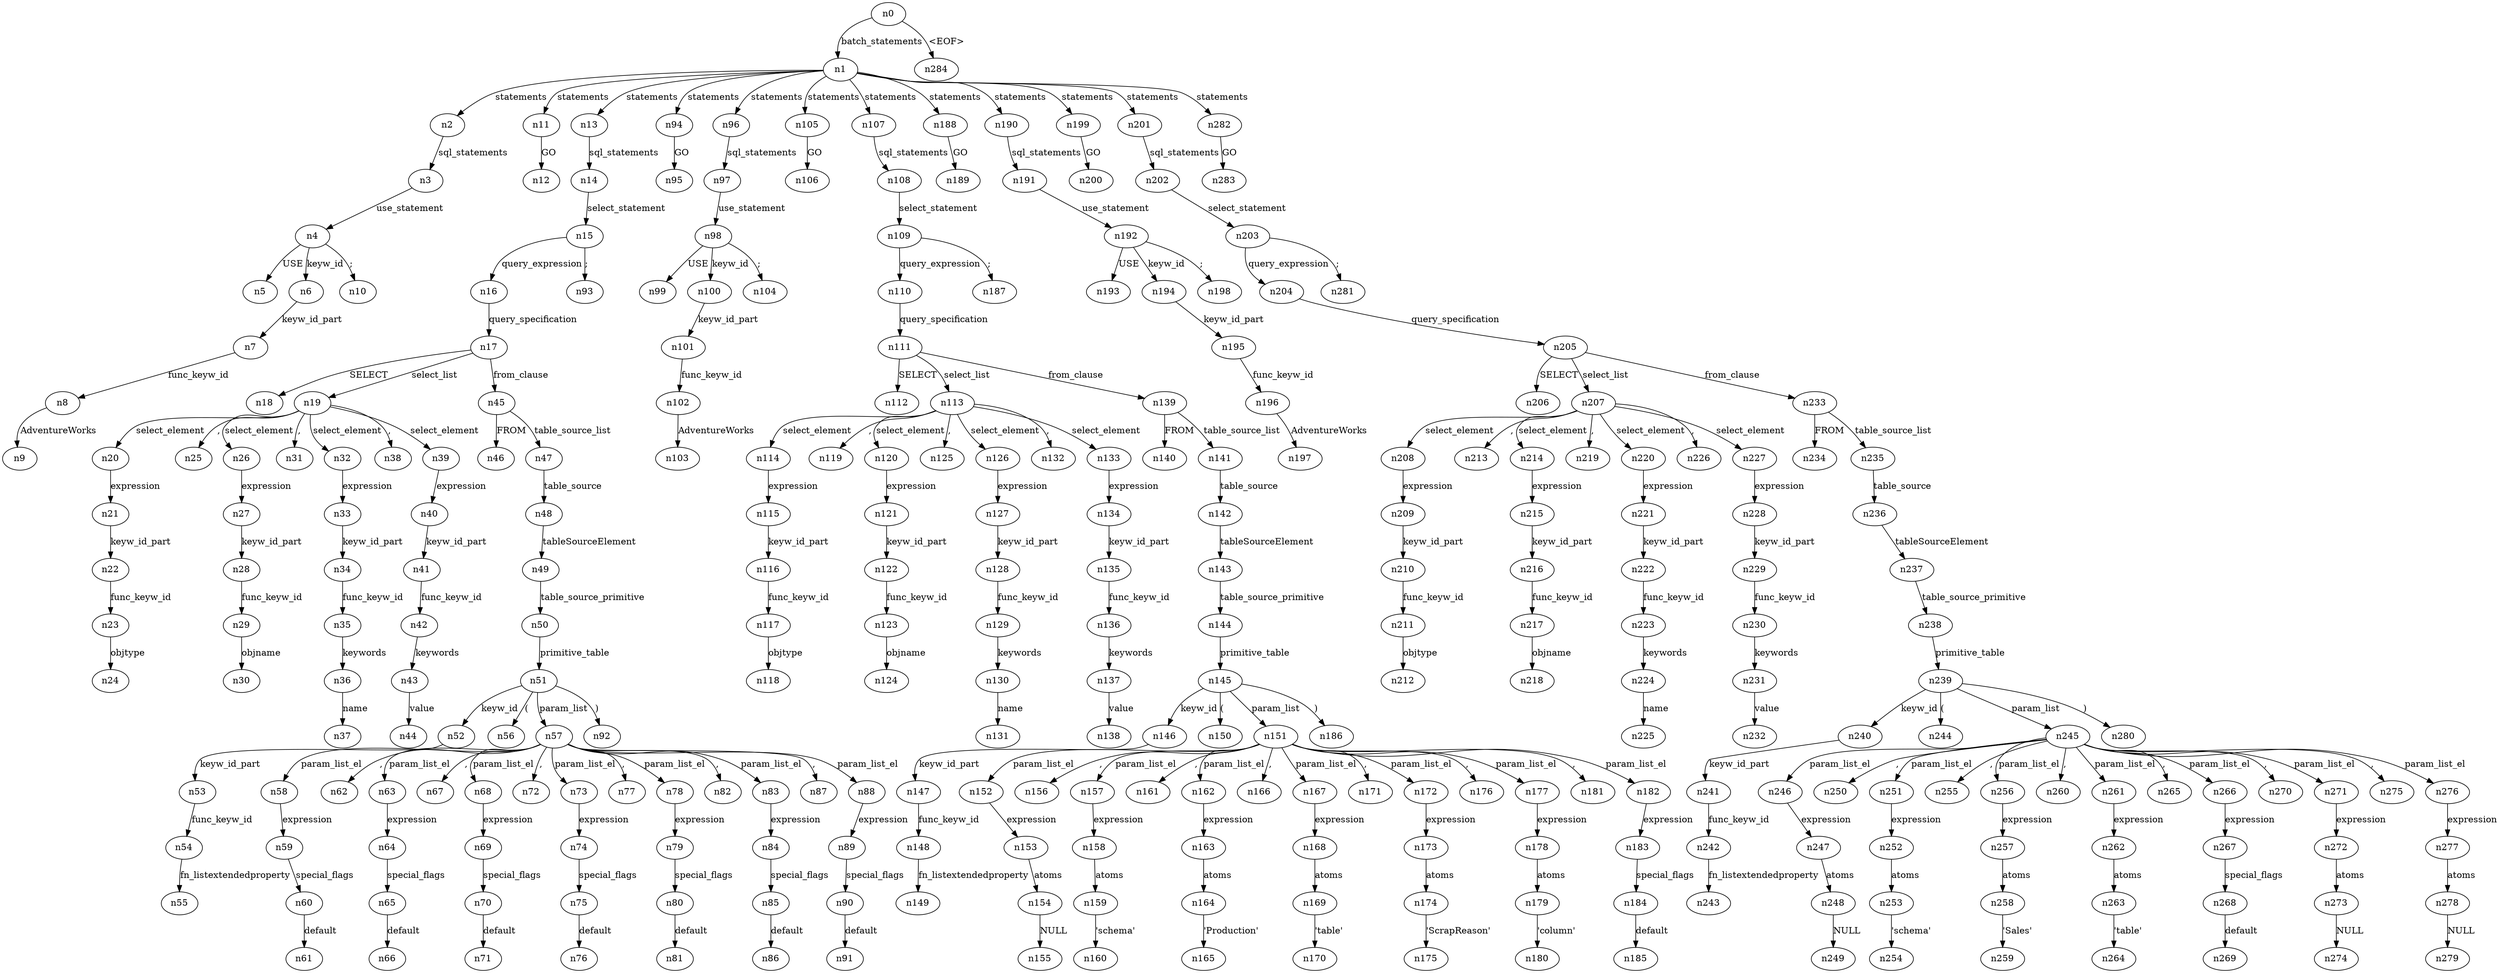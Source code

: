 digraph ParseTree {
  n0 -> n1 [label="batch_statements"];
  n1 -> n2 [label="statements"];
  n2 -> n3 [label="sql_statements"];
  n3 -> n4 [label="use_statement"];
  n4 -> n5 [label="USE"];
  n4 -> n6 [label="keyw_id"];
  n6 -> n7 [label="keyw_id_part"];
  n7 -> n8 [label="func_keyw_id"];
  n8 -> n9 [label="AdventureWorks"];
  n4 -> n10 [label=";"];
  n1 -> n11 [label="statements"];
  n11 -> n12 [label="GO"];
  n1 -> n13 [label="statements"];
  n13 -> n14 [label="sql_statements"];
  n14 -> n15 [label="select_statement"];
  n15 -> n16 [label="query_expression"];
  n16 -> n17 [label="query_specification"];
  n17 -> n18 [label="SELECT"];
  n17 -> n19 [label="select_list"];
  n19 -> n20 [label="select_element"];
  n20 -> n21 [label="expression"];
  n21 -> n22 [label="keyw_id_part"];
  n22 -> n23 [label="func_keyw_id"];
  n23 -> n24 [label="objtype"];
  n19 -> n25 [label=","];
  n19 -> n26 [label="select_element"];
  n26 -> n27 [label="expression"];
  n27 -> n28 [label="keyw_id_part"];
  n28 -> n29 [label="func_keyw_id"];
  n29 -> n30 [label="objname"];
  n19 -> n31 [label=","];
  n19 -> n32 [label="select_element"];
  n32 -> n33 [label="expression"];
  n33 -> n34 [label="keyw_id_part"];
  n34 -> n35 [label="func_keyw_id"];
  n35 -> n36 [label="keywords"];
  n36 -> n37 [label="name"];
  n19 -> n38 [label=","];
  n19 -> n39 [label="select_element"];
  n39 -> n40 [label="expression"];
  n40 -> n41 [label="keyw_id_part"];
  n41 -> n42 [label="func_keyw_id"];
  n42 -> n43 [label="keywords"];
  n43 -> n44 [label="value"];
  n17 -> n45 [label="from_clause"];
  n45 -> n46 [label="FROM"];
  n45 -> n47 [label="table_source_list"];
  n47 -> n48 [label="table_source"];
  n48 -> n49 [label="tableSourceElement"];
  n49 -> n50 [label="table_source_primitive"];
  n50 -> n51 [label="primitive_table"];
  n51 -> n52 [label="keyw_id"];
  n52 -> n53 [label="keyw_id_part"];
  n53 -> n54 [label="func_keyw_id"];
  n54 -> n55 [label="fn_listextendedproperty"];
  n51 -> n56 [label="("];
  n51 -> n57 [label="param_list"];
  n57 -> n58 [label="param_list_el"];
  n58 -> n59 [label="expression"];
  n59 -> n60 [label="special_flags"];
  n60 -> n61 [label="default"];
  n57 -> n62 [label=","];
  n57 -> n63 [label="param_list_el"];
  n63 -> n64 [label="expression"];
  n64 -> n65 [label="special_flags"];
  n65 -> n66 [label="default"];
  n57 -> n67 [label=","];
  n57 -> n68 [label="param_list_el"];
  n68 -> n69 [label="expression"];
  n69 -> n70 [label="special_flags"];
  n70 -> n71 [label="default"];
  n57 -> n72 [label=","];
  n57 -> n73 [label="param_list_el"];
  n73 -> n74 [label="expression"];
  n74 -> n75 [label="special_flags"];
  n75 -> n76 [label="default"];
  n57 -> n77 [label=","];
  n57 -> n78 [label="param_list_el"];
  n78 -> n79 [label="expression"];
  n79 -> n80 [label="special_flags"];
  n80 -> n81 [label="default"];
  n57 -> n82 [label=","];
  n57 -> n83 [label="param_list_el"];
  n83 -> n84 [label="expression"];
  n84 -> n85 [label="special_flags"];
  n85 -> n86 [label="default"];
  n57 -> n87 [label=","];
  n57 -> n88 [label="param_list_el"];
  n88 -> n89 [label="expression"];
  n89 -> n90 [label="special_flags"];
  n90 -> n91 [label="default"];
  n51 -> n92 [label=")"];
  n15 -> n93 [label=";"];
  n1 -> n94 [label="statements"];
  n94 -> n95 [label="GO"];
  n1 -> n96 [label="statements"];
  n96 -> n97 [label="sql_statements"];
  n97 -> n98 [label="use_statement"];
  n98 -> n99 [label="USE"];
  n98 -> n100 [label="keyw_id"];
  n100 -> n101 [label="keyw_id_part"];
  n101 -> n102 [label="func_keyw_id"];
  n102 -> n103 [label="AdventureWorks"];
  n98 -> n104 [label=";"];
  n1 -> n105 [label="statements"];
  n105 -> n106 [label="GO"];
  n1 -> n107 [label="statements"];
  n107 -> n108 [label="sql_statements"];
  n108 -> n109 [label="select_statement"];
  n109 -> n110 [label="query_expression"];
  n110 -> n111 [label="query_specification"];
  n111 -> n112 [label="SELECT"];
  n111 -> n113 [label="select_list"];
  n113 -> n114 [label="select_element"];
  n114 -> n115 [label="expression"];
  n115 -> n116 [label="keyw_id_part"];
  n116 -> n117 [label="func_keyw_id"];
  n117 -> n118 [label="objtype"];
  n113 -> n119 [label=","];
  n113 -> n120 [label="select_element"];
  n120 -> n121 [label="expression"];
  n121 -> n122 [label="keyw_id_part"];
  n122 -> n123 [label="func_keyw_id"];
  n123 -> n124 [label="objname"];
  n113 -> n125 [label=","];
  n113 -> n126 [label="select_element"];
  n126 -> n127 [label="expression"];
  n127 -> n128 [label="keyw_id_part"];
  n128 -> n129 [label="func_keyw_id"];
  n129 -> n130 [label="keywords"];
  n130 -> n131 [label="name"];
  n113 -> n132 [label=","];
  n113 -> n133 [label="select_element"];
  n133 -> n134 [label="expression"];
  n134 -> n135 [label="keyw_id_part"];
  n135 -> n136 [label="func_keyw_id"];
  n136 -> n137 [label="keywords"];
  n137 -> n138 [label="value"];
  n111 -> n139 [label="from_clause"];
  n139 -> n140 [label="FROM"];
  n139 -> n141 [label="table_source_list"];
  n141 -> n142 [label="table_source"];
  n142 -> n143 [label="tableSourceElement"];
  n143 -> n144 [label="table_source_primitive"];
  n144 -> n145 [label="primitive_table"];
  n145 -> n146 [label="keyw_id"];
  n146 -> n147 [label="keyw_id_part"];
  n147 -> n148 [label="func_keyw_id"];
  n148 -> n149 [label="fn_listextendedproperty"];
  n145 -> n150 [label="("];
  n145 -> n151 [label="param_list"];
  n151 -> n152 [label="param_list_el"];
  n152 -> n153 [label="expression"];
  n153 -> n154 [label="atoms"];
  n154 -> n155 [label="NULL"];
  n151 -> n156 [label=","];
  n151 -> n157 [label="param_list_el"];
  n157 -> n158 [label="expression"];
  n158 -> n159 [label="atoms"];
  n159 -> n160 [label="'schema'"];
  n151 -> n161 [label=","];
  n151 -> n162 [label="param_list_el"];
  n162 -> n163 [label="expression"];
  n163 -> n164 [label="atoms"];
  n164 -> n165 [label="'Production'"];
  n151 -> n166 [label=","];
  n151 -> n167 [label="param_list_el"];
  n167 -> n168 [label="expression"];
  n168 -> n169 [label="atoms"];
  n169 -> n170 [label="'table'"];
  n151 -> n171 [label=","];
  n151 -> n172 [label="param_list_el"];
  n172 -> n173 [label="expression"];
  n173 -> n174 [label="atoms"];
  n174 -> n175 [label="'ScrapReason'"];
  n151 -> n176 [label=","];
  n151 -> n177 [label="param_list_el"];
  n177 -> n178 [label="expression"];
  n178 -> n179 [label="atoms"];
  n179 -> n180 [label="'column'"];
  n151 -> n181 [label=","];
  n151 -> n182 [label="param_list_el"];
  n182 -> n183 [label="expression"];
  n183 -> n184 [label="special_flags"];
  n184 -> n185 [label="default"];
  n145 -> n186 [label=")"];
  n109 -> n187 [label=";"];
  n1 -> n188 [label="statements"];
  n188 -> n189 [label="GO"];
  n1 -> n190 [label="statements"];
  n190 -> n191 [label="sql_statements"];
  n191 -> n192 [label="use_statement"];
  n192 -> n193 [label="USE"];
  n192 -> n194 [label="keyw_id"];
  n194 -> n195 [label="keyw_id_part"];
  n195 -> n196 [label="func_keyw_id"];
  n196 -> n197 [label="AdventureWorks"];
  n192 -> n198 [label=";"];
  n1 -> n199 [label="statements"];
  n199 -> n200 [label="GO"];
  n1 -> n201 [label="statements"];
  n201 -> n202 [label="sql_statements"];
  n202 -> n203 [label="select_statement"];
  n203 -> n204 [label="query_expression"];
  n204 -> n205 [label="query_specification"];
  n205 -> n206 [label="SELECT"];
  n205 -> n207 [label="select_list"];
  n207 -> n208 [label="select_element"];
  n208 -> n209 [label="expression"];
  n209 -> n210 [label="keyw_id_part"];
  n210 -> n211 [label="func_keyw_id"];
  n211 -> n212 [label="objtype"];
  n207 -> n213 [label=","];
  n207 -> n214 [label="select_element"];
  n214 -> n215 [label="expression"];
  n215 -> n216 [label="keyw_id_part"];
  n216 -> n217 [label="func_keyw_id"];
  n217 -> n218 [label="objname"];
  n207 -> n219 [label=","];
  n207 -> n220 [label="select_element"];
  n220 -> n221 [label="expression"];
  n221 -> n222 [label="keyw_id_part"];
  n222 -> n223 [label="func_keyw_id"];
  n223 -> n224 [label="keywords"];
  n224 -> n225 [label="name"];
  n207 -> n226 [label=","];
  n207 -> n227 [label="select_element"];
  n227 -> n228 [label="expression"];
  n228 -> n229 [label="keyw_id_part"];
  n229 -> n230 [label="func_keyw_id"];
  n230 -> n231 [label="keywords"];
  n231 -> n232 [label="value"];
  n205 -> n233 [label="from_clause"];
  n233 -> n234 [label="FROM"];
  n233 -> n235 [label="table_source_list"];
  n235 -> n236 [label="table_source"];
  n236 -> n237 [label="tableSourceElement"];
  n237 -> n238 [label="table_source_primitive"];
  n238 -> n239 [label="primitive_table"];
  n239 -> n240 [label="keyw_id"];
  n240 -> n241 [label="keyw_id_part"];
  n241 -> n242 [label="func_keyw_id"];
  n242 -> n243 [label="fn_listextendedproperty"];
  n239 -> n244 [label="("];
  n239 -> n245 [label="param_list"];
  n245 -> n246 [label="param_list_el"];
  n246 -> n247 [label="expression"];
  n247 -> n248 [label="atoms"];
  n248 -> n249 [label="NULL"];
  n245 -> n250 [label=","];
  n245 -> n251 [label="param_list_el"];
  n251 -> n252 [label="expression"];
  n252 -> n253 [label="atoms"];
  n253 -> n254 [label="'schema'"];
  n245 -> n255 [label=","];
  n245 -> n256 [label="param_list_el"];
  n256 -> n257 [label="expression"];
  n257 -> n258 [label="atoms"];
  n258 -> n259 [label="'Sales'"];
  n245 -> n260 [label=","];
  n245 -> n261 [label="param_list_el"];
  n261 -> n262 [label="expression"];
  n262 -> n263 [label="atoms"];
  n263 -> n264 [label="'table'"];
  n245 -> n265 [label=","];
  n245 -> n266 [label="param_list_el"];
  n266 -> n267 [label="expression"];
  n267 -> n268 [label="special_flags"];
  n268 -> n269 [label="default"];
  n245 -> n270 [label=","];
  n245 -> n271 [label="param_list_el"];
  n271 -> n272 [label="expression"];
  n272 -> n273 [label="atoms"];
  n273 -> n274 [label="NULL"];
  n245 -> n275 [label=","];
  n245 -> n276 [label="param_list_el"];
  n276 -> n277 [label="expression"];
  n277 -> n278 [label="atoms"];
  n278 -> n279 [label="NULL"];
  n239 -> n280 [label=")"];
  n203 -> n281 [label=";"];
  n1 -> n282 [label="statements"];
  n282 -> n283 [label="GO"];
  n0 -> n284 [label="<EOF>"];
}
